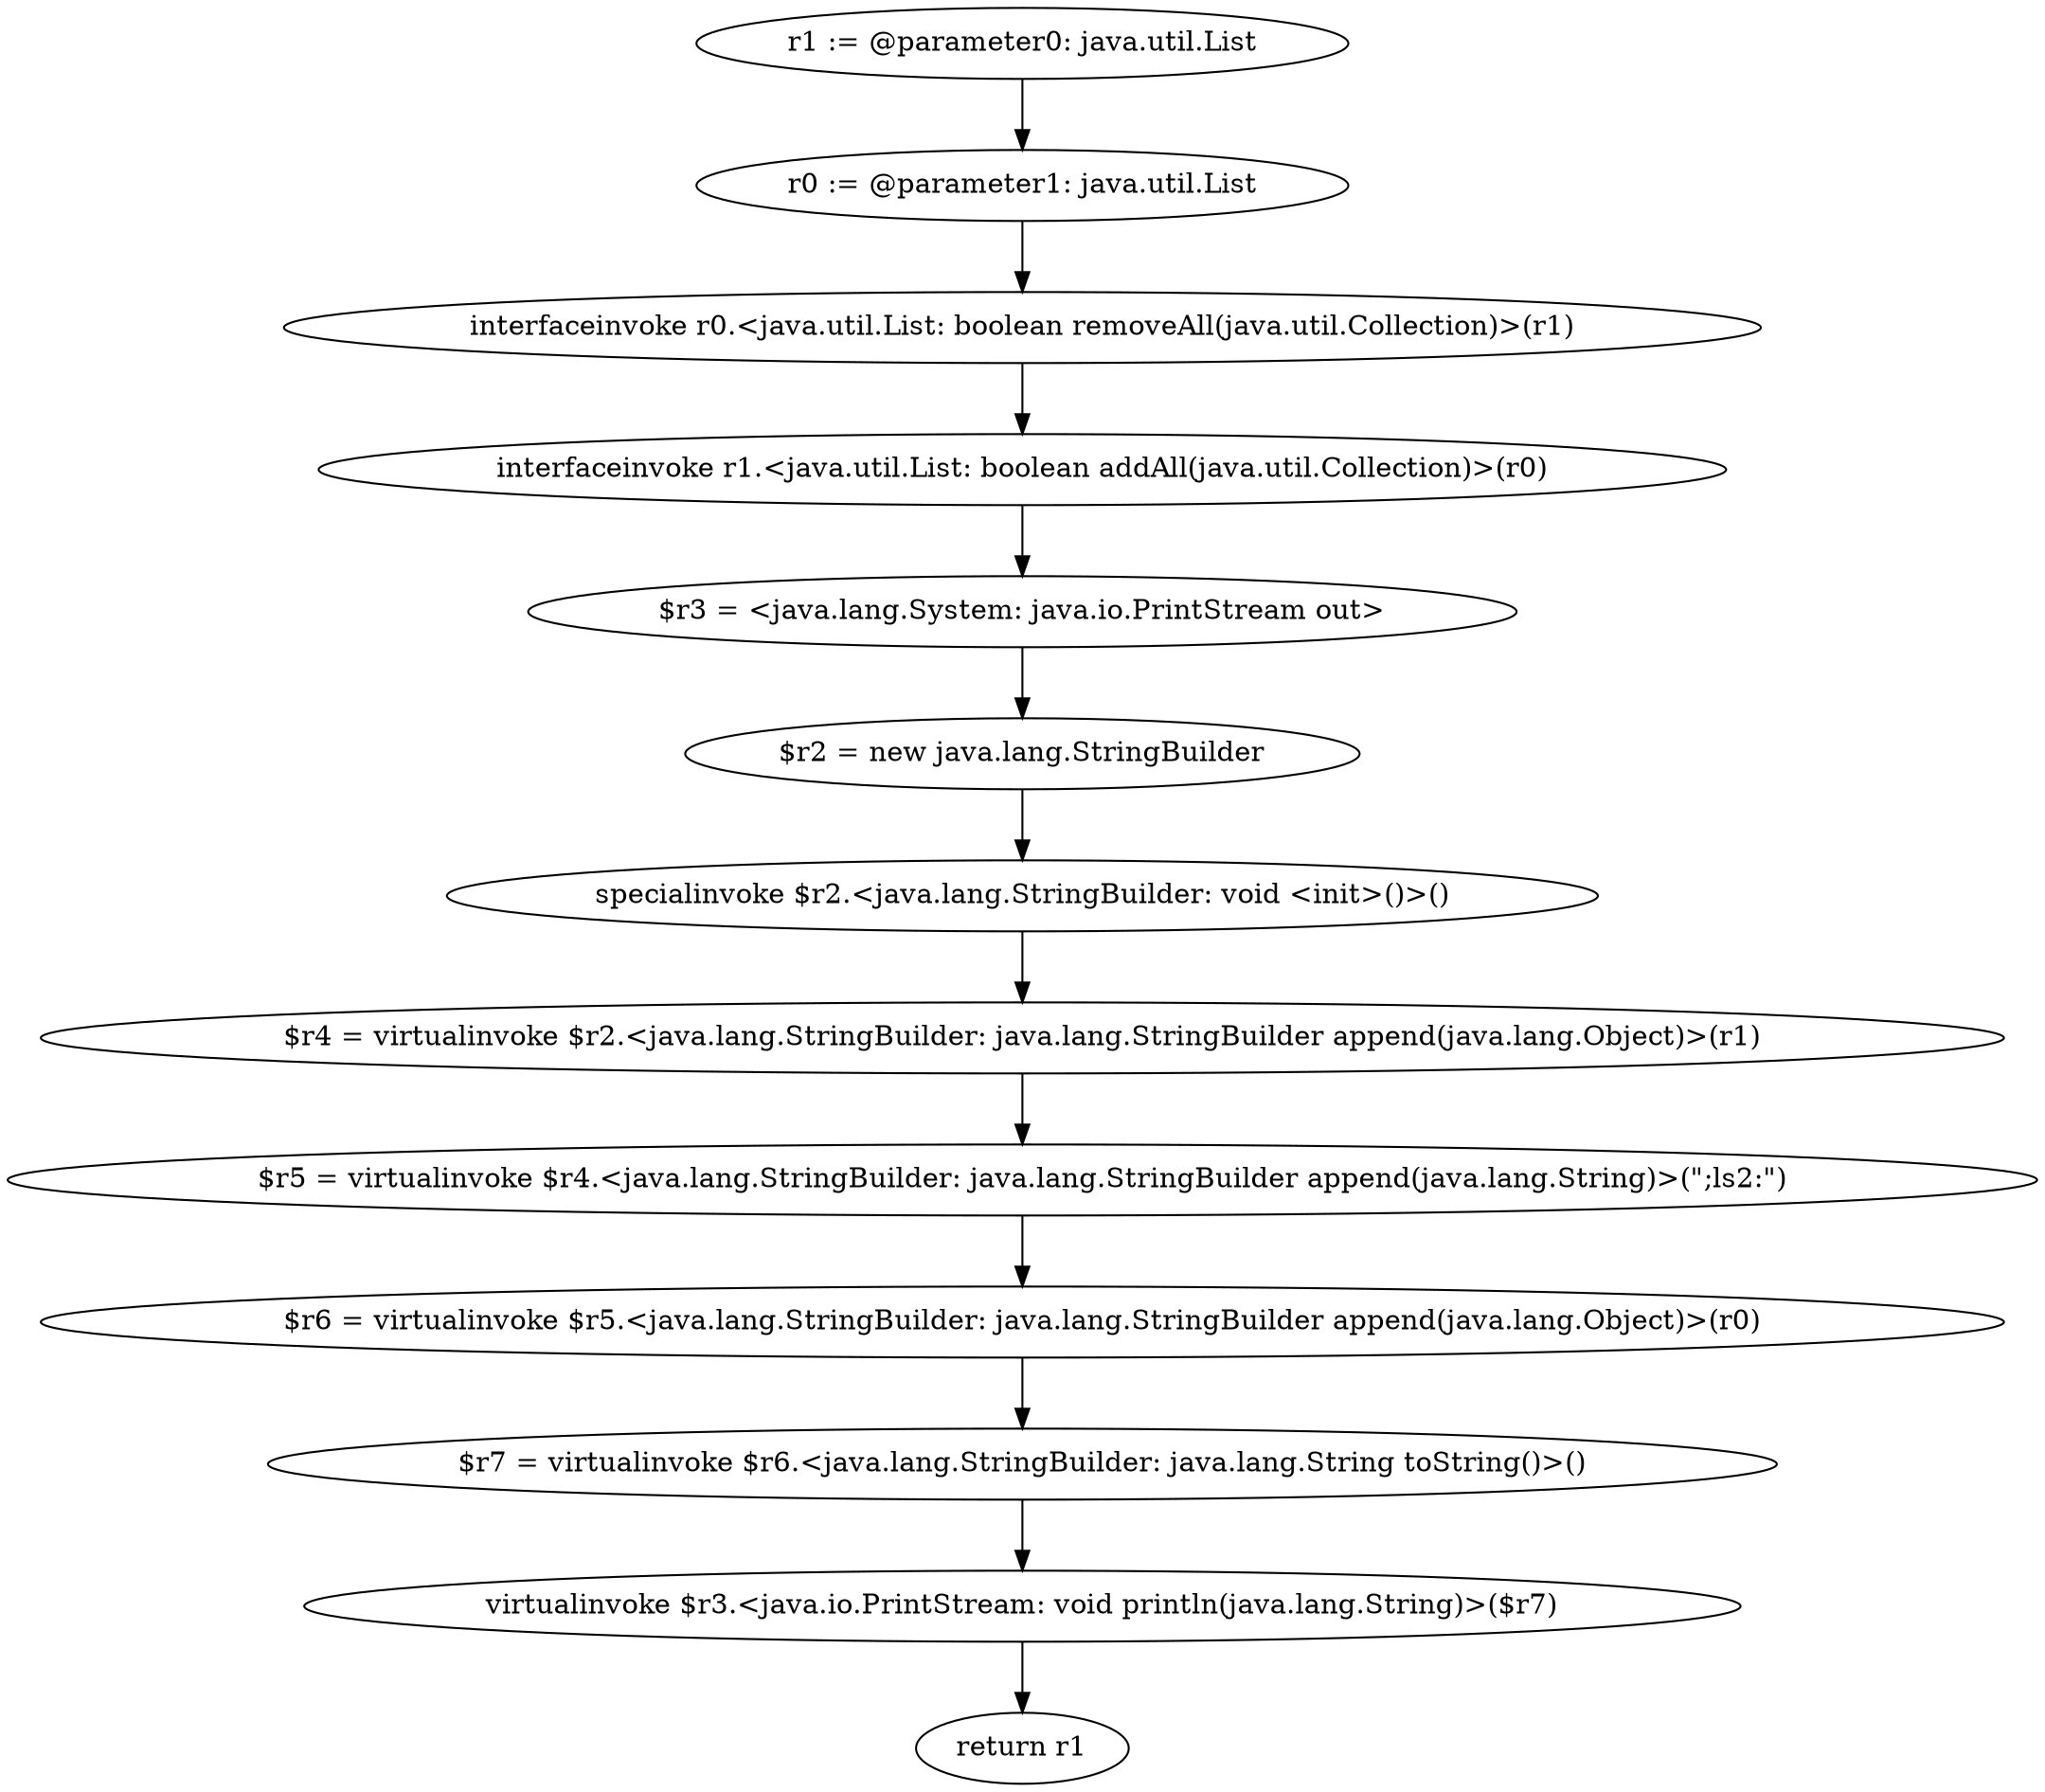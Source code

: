 digraph "unitGraph" {
    "r1 := @parameter0: java.util.List"
    "r0 := @parameter1: java.util.List"
    "interfaceinvoke r0.<java.util.List: boolean removeAll(java.util.Collection)>(r1)"
    "interfaceinvoke r1.<java.util.List: boolean addAll(java.util.Collection)>(r0)"
    "$r3 = <java.lang.System: java.io.PrintStream out>"
    "$r2 = new java.lang.StringBuilder"
    "specialinvoke $r2.<java.lang.StringBuilder: void <init>()>()"
    "$r4 = virtualinvoke $r2.<java.lang.StringBuilder: java.lang.StringBuilder append(java.lang.Object)>(r1)"
    "$r5 = virtualinvoke $r4.<java.lang.StringBuilder: java.lang.StringBuilder append(java.lang.String)>(\";ls2:\")"
    "$r6 = virtualinvoke $r5.<java.lang.StringBuilder: java.lang.StringBuilder append(java.lang.Object)>(r0)"
    "$r7 = virtualinvoke $r6.<java.lang.StringBuilder: java.lang.String toString()>()"
    "virtualinvoke $r3.<java.io.PrintStream: void println(java.lang.String)>($r7)"
    "return r1"
    "r1 := @parameter0: java.util.List"->"r0 := @parameter1: java.util.List";
    "r0 := @parameter1: java.util.List"->"interfaceinvoke r0.<java.util.List: boolean removeAll(java.util.Collection)>(r1)";
    "interfaceinvoke r0.<java.util.List: boolean removeAll(java.util.Collection)>(r1)"->"interfaceinvoke r1.<java.util.List: boolean addAll(java.util.Collection)>(r0)";
    "interfaceinvoke r1.<java.util.List: boolean addAll(java.util.Collection)>(r0)"->"$r3 = <java.lang.System: java.io.PrintStream out>";
    "$r3 = <java.lang.System: java.io.PrintStream out>"->"$r2 = new java.lang.StringBuilder";
    "$r2 = new java.lang.StringBuilder"->"specialinvoke $r2.<java.lang.StringBuilder: void <init>()>()";
    "specialinvoke $r2.<java.lang.StringBuilder: void <init>()>()"->"$r4 = virtualinvoke $r2.<java.lang.StringBuilder: java.lang.StringBuilder append(java.lang.Object)>(r1)";
    "$r4 = virtualinvoke $r2.<java.lang.StringBuilder: java.lang.StringBuilder append(java.lang.Object)>(r1)"->"$r5 = virtualinvoke $r4.<java.lang.StringBuilder: java.lang.StringBuilder append(java.lang.String)>(\";ls2:\")";
    "$r5 = virtualinvoke $r4.<java.lang.StringBuilder: java.lang.StringBuilder append(java.lang.String)>(\";ls2:\")"->"$r6 = virtualinvoke $r5.<java.lang.StringBuilder: java.lang.StringBuilder append(java.lang.Object)>(r0)";
    "$r6 = virtualinvoke $r5.<java.lang.StringBuilder: java.lang.StringBuilder append(java.lang.Object)>(r0)"->"$r7 = virtualinvoke $r6.<java.lang.StringBuilder: java.lang.String toString()>()";
    "$r7 = virtualinvoke $r6.<java.lang.StringBuilder: java.lang.String toString()>()"->"virtualinvoke $r3.<java.io.PrintStream: void println(java.lang.String)>($r7)";
    "virtualinvoke $r3.<java.io.PrintStream: void println(java.lang.String)>($r7)"->"return r1";
}
